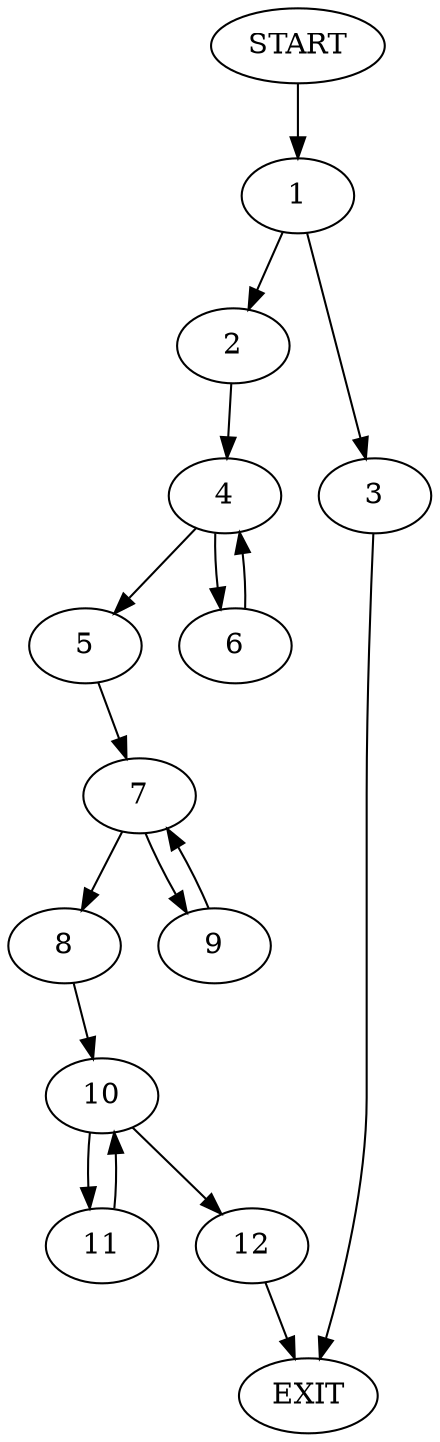 digraph {
0 [label="START"]
13 [label="EXIT"]
0 -> 1
1 -> 2
1 -> 3
2 -> 4
3 -> 13
4 -> 5
4 -> 6
5 -> 7
6 -> 4
7 -> 8
7 -> 9
8 -> 10
9 -> 7
10 -> 11
10 -> 12
11 -> 10
12 -> 13
}
